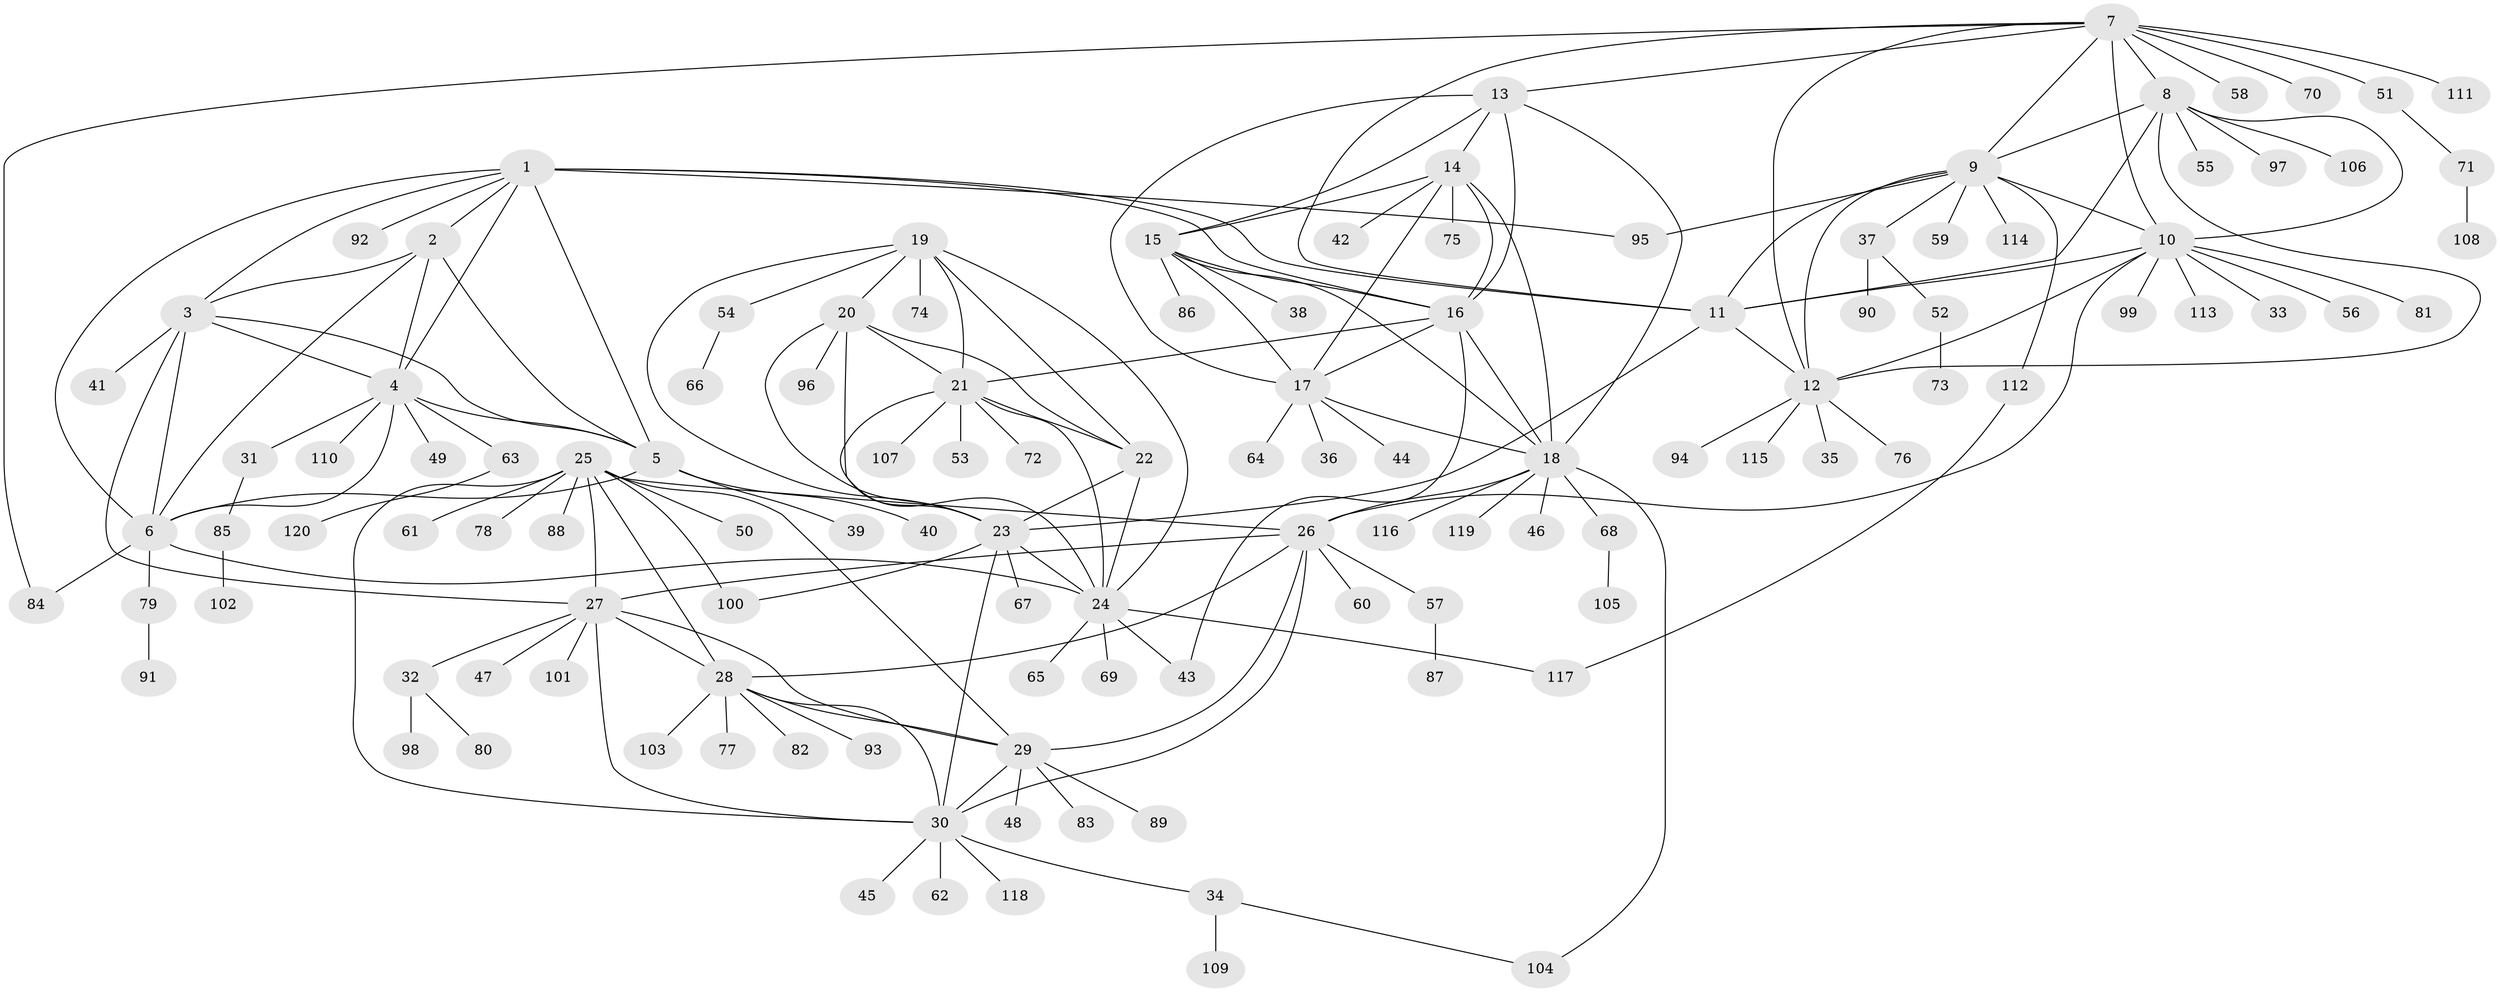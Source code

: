 // Generated by graph-tools (version 1.1) at 2025/54/03/09/25 04:54:18]
// undirected, 120 vertices, 181 edges
graph export_dot {
graph [start="1"]
  node [color=gray90,style=filled];
  1;
  2;
  3;
  4;
  5;
  6;
  7;
  8;
  9;
  10;
  11;
  12;
  13;
  14;
  15;
  16;
  17;
  18;
  19;
  20;
  21;
  22;
  23;
  24;
  25;
  26;
  27;
  28;
  29;
  30;
  31;
  32;
  33;
  34;
  35;
  36;
  37;
  38;
  39;
  40;
  41;
  42;
  43;
  44;
  45;
  46;
  47;
  48;
  49;
  50;
  51;
  52;
  53;
  54;
  55;
  56;
  57;
  58;
  59;
  60;
  61;
  62;
  63;
  64;
  65;
  66;
  67;
  68;
  69;
  70;
  71;
  72;
  73;
  74;
  75;
  76;
  77;
  78;
  79;
  80;
  81;
  82;
  83;
  84;
  85;
  86;
  87;
  88;
  89;
  90;
  91;
  92;
  93;
  94;
  95;
  96;
  97;
  98;
  99;
  100;
  101;
  102;
  103;
  104;
  105;
  106;
  107;
  108;
  109;
  110;
  111;
  112;
  113;
  114;
  115;
  116;
  117;
  118;
  119;
  120;
  1 -- 2;
  1 -- 3;
  1 -- 4;
  1 -- 5;
  1 -- 6;
  1 -- 11;
  1 -- 16;
  1 -- 92;
  1 -- 95;
  2 -- 3;
  2 -- 4;
  2 -- 5;
  2 -- 6;
  3 -- 4;
  3 -- 5;
  3 -- 6;
  3 -- 27;
  3 -- 41;
  4 -- 5;
  4 -- 6;
  4 -- 31;
  4 -- 49;
  4 -- 63;
  4 -- 110;
  5 -- 6;
  5 -- 39;
  5 -- 40;
  6 -- 24;
  6 -- 79;
  6 -- 84;
  7 -- 8;
  7 -- 9;
  7 -- 10;
  7 -- 11;
  7 -- 12;
  7 -- 13;
  7 -- 51;
  7 -- 58;
  7 -- 70;
  7 -- 84;
  7 -- 111;
  8 -- 9;
  8 -- 10;
  8 -- 11;
  8 -- 12;
  8 -- 55;
  8 -- 97;
  8 -- 106;
  9 -- 10;
  9 -- 11;
  9 -- 12;
  9 -- 37;
  9 -- 59;
  9 -- 95;
  9 -- 112;
  9 -- 114;
  10 -- 11;
  10 -- 12;
  10 -- 26;
  10 -- 33;
  10 -- 56;
  10 -- 81;
  10 -- 99;
  10 -- 113;
  11 -- 12;
  11 -- 23;
  12 -- 35;
  12 -- 76;
  12 -- 94;
  12 -- 115;
  13 -- 14;
  13 -- 15;
  13 -- 16;
  13 -- 17;
  13 -- 18;
  14 -- 15;
  14 -- 16;
  14 -- 17;
  14 -- 18;
  14 -- 42;
  14 -- 75;
  15 -- 16;
  15 -- 17;
  15 -- 18;
  15 -- 38;
  15 -- 86;
  16 -- 17;
  16 -- 18;
  16 -- 21;
  16 -- 43;
  17 -- 18;
  17 -- 36;
  17 -- 44;
  17 -- 64;
  18 -- 26;
  18 -- 46;
  18 -- 68;
  18 -- 104;
  18 -- 116;
  18 -- 119;
  19 -- 20;
  19 -- 21;
  19 -- 22;
  19 -- 23;
  19 -- 24;
  19 -- 54;
  19 -- 74;
  20 -- 21;
  20 -- 22;
  20 -- 23;
  20 -- 24;
  20 -- 96;
  21 -- 22;
  21 -- 23;
  21 -- 24;
  21 -- 53;
  21 -- 72;
  21 -- 107;
  22 -- 23;
  22 -- 24;
  23 -- 24;
  23 -- 30;
  23 -- 67;
  23 -- 100;
  24 -- 43;
  24 -- 65;
  24 -- 69;
  24 -- 117;
  25 -- 26;
  25 -- 27;
  25 -- 28;
  25 -- 29;
  25 -- 30;
  25 -- 50;
  25 -- 61;
  25 -- 78;
  25 -- 88;
  25 -- 100;
  26 -- 27;
  26 -- 28;
  26 -- 29;
  26 -- 30;
  26 -- 57;
  26 -- 60;
  27 -- 28;
  27 -- 29;
  27 -- 30;
  27 -- 32;
  27 -- 47;
  27 -- 101;
  28 -- 29;
  28 -- 30;
  28 -- 77;
  28 -- 82;
  28 -- 93;
  28 -- 103;
  29 -- 30;
  29 -- 48;
  29 -- 83;
  29 -- 89;
  30 -- 34;
  30 -- 45;
  30 -- 62;
  30 -- 118;
  31 -- 85;
  32 -- 80;
  32 -- 98;
  34 -- 104;
  34 -- 109;
  37 -- 52;
  37 -- 90;
  51 -- 71;
  52 -- 73;
  54 -- 66;
  57 -- 87;
  63 -- 120;
  68 -- 105;
  71 -- 108;
  79 -- 91;
  85 -- 102;
  112 -- 117;
}
